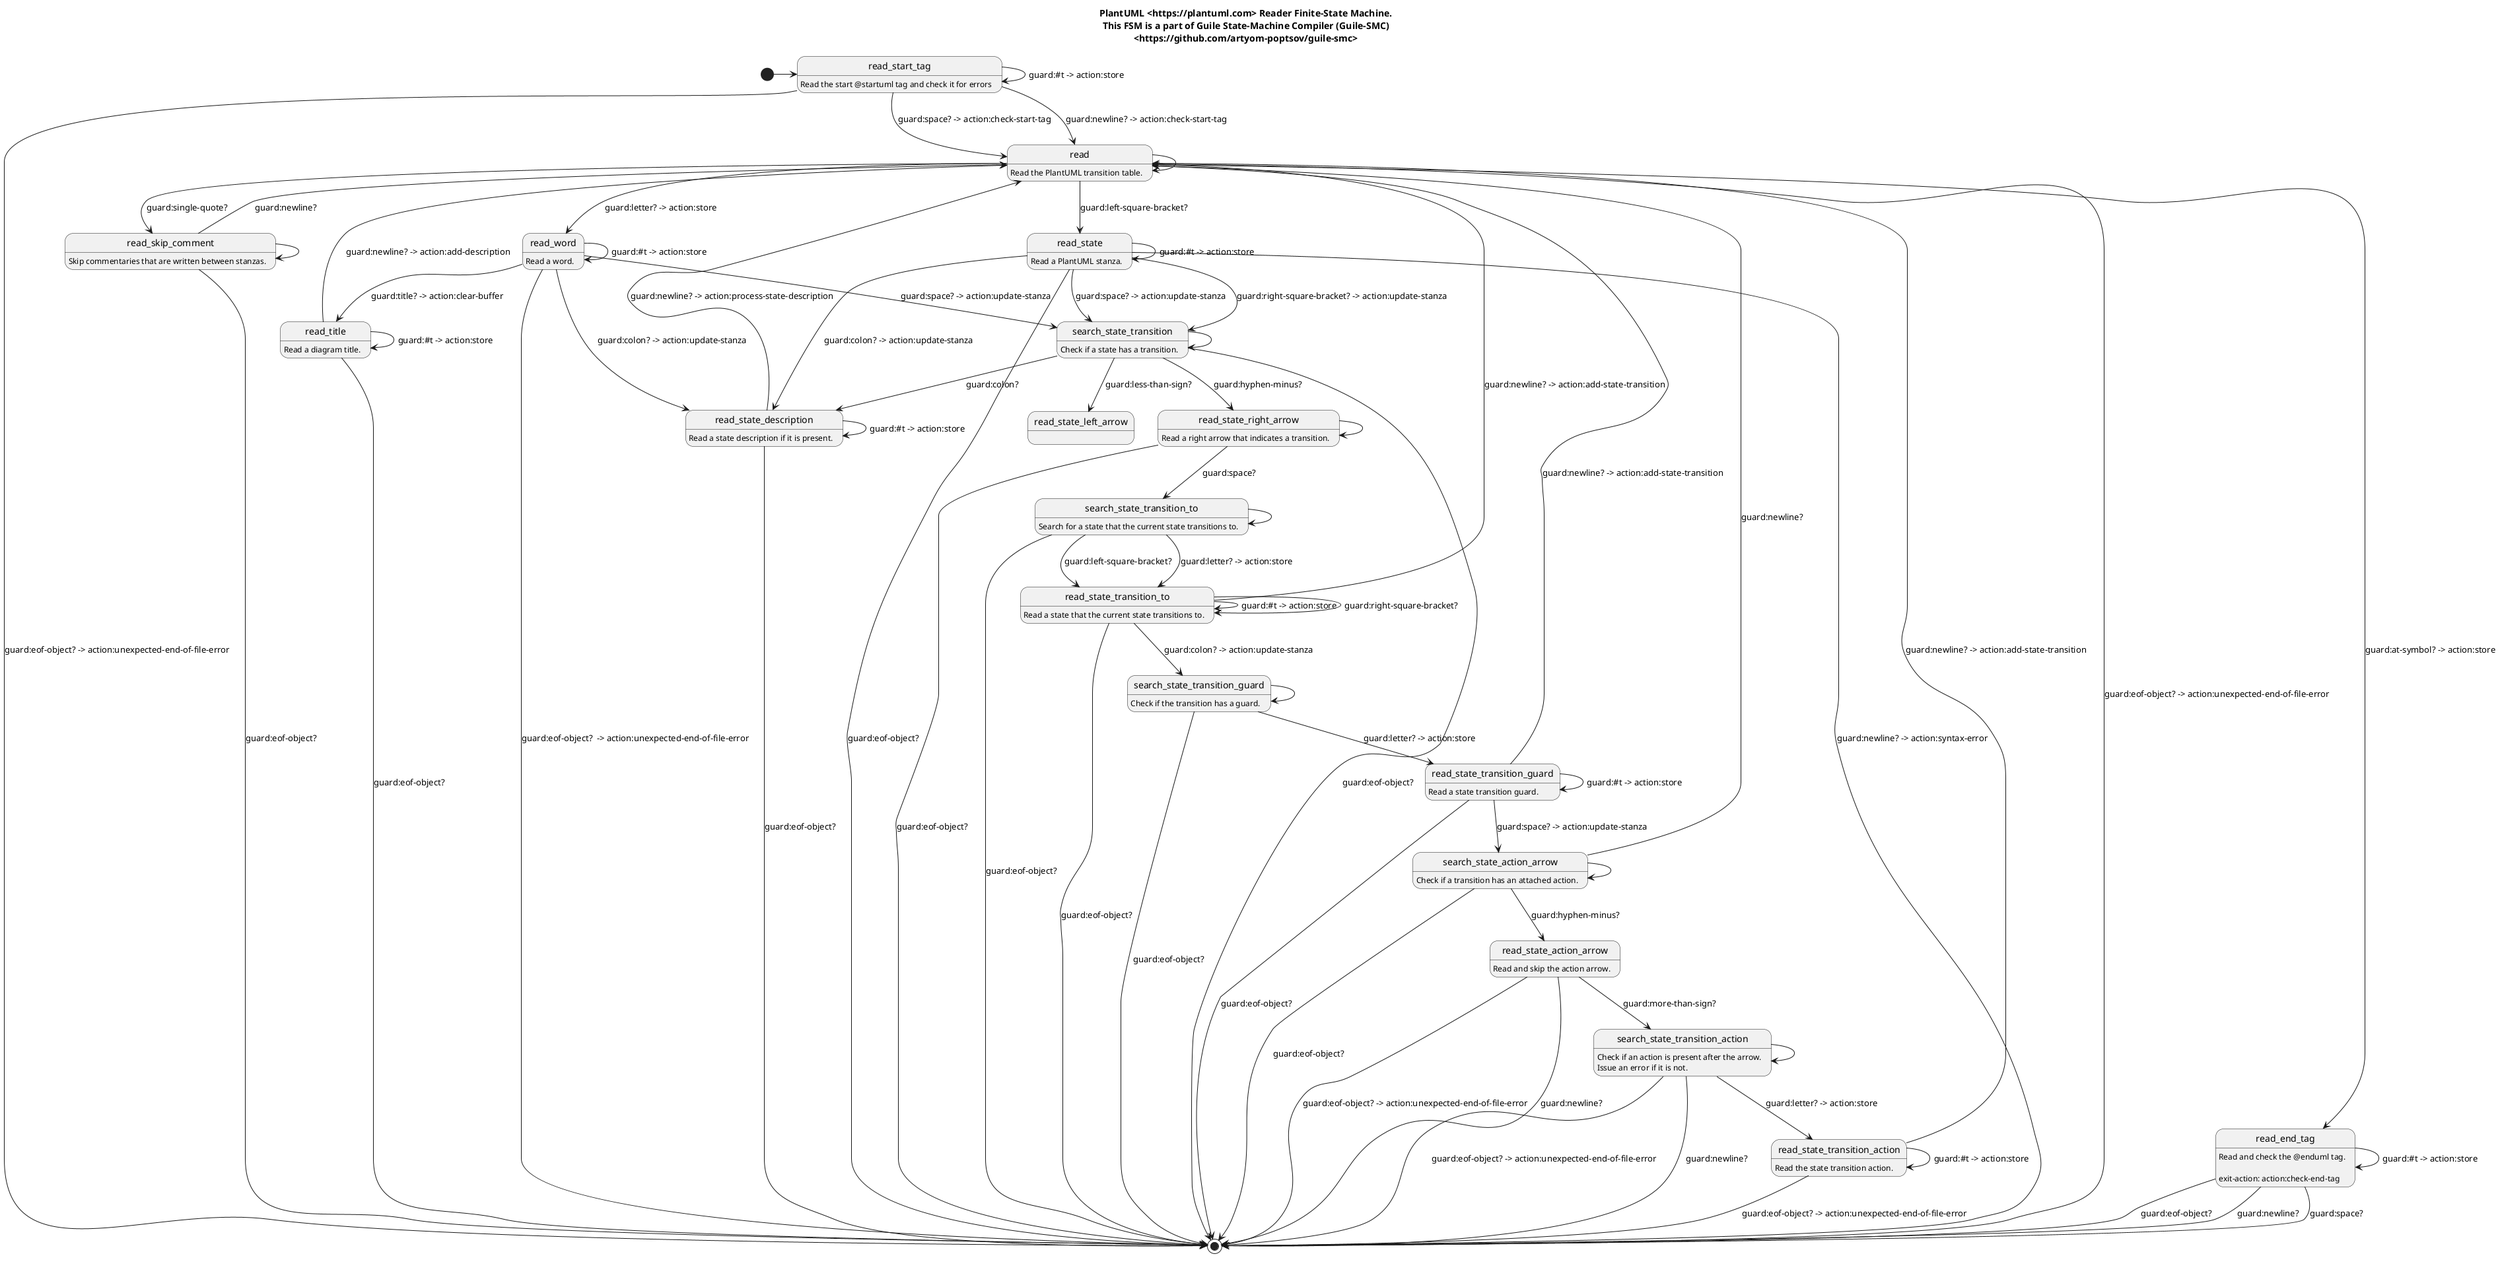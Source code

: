 @startuml
title PlantUML <https://plantuml.com> Reader Finite-State Machine.\nThis FSM is a part of Guile State-Machine Compiler (Guile-SMC)\n<https://github.com/artyom-poptsov/guile-smc>

' Entry point
[*] -> read_start_tag

read_start_tag: Read the start @startuml tag and check it for errors
read_start_tag --> [*]: guard:eof-object? -> action:unexpected-end-of-file-error
read_start_tag --> read: guard:space? -> action:check-start-tag
read_start_tag --> read: guard:newline? -> action:check-start-tag
read_start_tag -> read_start_tag: guard:#t -> action:store

read: Read the PlantUML transition table.
read -> [*]: guard:eof-object? -> action:unexpected-end-of-file-error
read --> read_end_tag: guard:at-symbol? -> action:store
read --> read_skip_comment: guard:single-quote?
read --> read_state: guard:left-square-bracket?
read --> read_word: guard:letter? -> action:store
read -> read

read_end_tag: Read and check the @enduml tag.
read_end_tag:
read_end_tag: exit-action: action:check-end-tag
read_end_tag --> [*]: guard:eof-object?
read_end_tag --> [*]: guard:newline?
read_end_tag --> [*]: guard:space?
read_end_tag ->  read_end_tag: guard:#t -> action:store

read_skip_comment: Skip commentaries that are written between stanzas.
read_skip_comment --> [*]: guard:eof-object?
read_skip_comment --> read: guard:newline?
read_skip_comment ->  read_skip_comment

read_word: Read a word.
read_word --> [*]: guard:eof-object?  -> action:unexpected-end-of-file-error
read_word --> read_title: guard:title? -> action:clear-buffer
read_word --> read_state_description: guard:colon? -> action:update-stanza
read_word --> search_state_transition: guard:space? -> action:update-stanza
read_word -> read_word: guard:#t -> action:store

read_title: Read a diagram title.
read_title --> [*]: guard:eof-object?
read_title --> read: guard:newline? -> action:add-description
read_title -> read_title: guard:#t -> action:store

read_state: Read a PlantUML stanza.
read_state --> [*]: guard:eof-object?
read_state --> [*]: guard:newline? -> action:syntax-error
read_state --> search_state_transition: guard:right-square-bracket? -> action:update-stanza
read_state --> search_state_transition: guard:space? -> action:update-stanza
read_state --> read_state_description: guard:colon? -> action:update-stanza
read_state -> read_state: guard:#t -> action:store

search_state_transition: Check if a state has a transition.
search_state_transition --> [*]: guard:eof-object?
search_state_transition --> read_state_description: guard:colon?
search_state_transition --> read_state_right_arrow: guard:hyphen-minus?
search_state_transition --> read_state_left_arrow: guard:less-than-sign?
search_state_transition ->  search_state_transition

read_state_description: Read a state description if it is present.
read_state_description --> [*]: guard:eof-object?
read_state_description --> read: guard:newline? -> action:process-state-description
read_state_description ->  read_state_description: guard:#t -> action:store

read_state_right_arrow: Read a right arrow that indicates a transition.
read_state_right_arrow --> [*]: guard:eof-object?
read_state_right_arrow --> search_state_transition_to: guard:space?
read_state_right_arrow -> read_state_right_arrow

search_state_transition_to: Search for a state that the current state transitions to.
search_state_transition_to --> [*]: guard:eof-object?
search_state_transition_to --> read_state_transition_to: guard:letter? -> action:store
search_state_transition_to --> read_state_transition_to: guard:left-square-bracket?
search_state_transition_to -> search_state_transition_to

read_state_transition_to: Read a state that the current state transitions to.
read_state_transition_to --> [*]: guard:eof-object?
read_state_transition_to --> read_state_transition_to: guard:right-square-bracket?
read_state_transition_to --> search_state_transition_guard: guard:colon? -> action:update-stanza
read_state_transition_to --> read: guard:newline? -> action:add-state-transition
read_state_transition_to -> read_state_transition_to: guard:#t -> action:store

search_state_transition_guard: Check if the transition has a guard.
search_state_transition_guard --> [*]: guard:eof-object?
search_state_transition_guard --> read_state_transition_guard: guard:letter? -> action:store
search_state_transition_guard -> search_state_transition_guard

read_state_transition_guard: Read a state transition guard.
read_state_transition_guard --> [*]: guard:eof-object?
read_state_transition_guard --> search_state_action_arrow: guard:space? -> action:update-stanza
read_state_transition_guard --> read: guard:newline? -> action:add-state-transition
read_state_transition_guard -> read_state_transition_guard: guard:#t -> action:store

search_state_action_arrow: Check if a transition has an attached action.
search_state_action_arrow --> [*]: guard:eof-object?
search_state_action_arrow --> read: guard:newline?
search_state_action_arrow --> read_state_action_arrow: guard:hyphen-minus?
search_state_action_arrow -> search_state_action_arrow

read_state_action_arrow: Read and skip the action arrow.
read_state_action_arrow --> [*]: guard:eof-object? -> action:unexpected-end-of-file-error
read_state_action_arrow --> [*]: guard:newline?
read_state_action_arrow --> search_state_transition_action: guard:more-than-sign?

search_state_transition_action: Check if an action is present after the arrow.
search_state_transition_action: Issue an error if it is not.
search_state_transition_action --> [*]: guard:eof-object? -> action:unexpected-end-of-file-error
search_state_transition_action --> read_state_transition_action: guard:letter? -> action:store
search_state_transition_action --> [*]: guard:newline?
search_state_transition_action -> search_state_transition_action

read_state_transition_action: Read the state transition action.
read_state_transition_action --> [*]: guard:eof-object? -> action:unexpected-end-of-file-error
read_state_transition_action --> read: guard:newline? -> action:add-state-transition
read_state_transition_action -> read_state_transition_action: guard:#t -> action:store
@enduml
